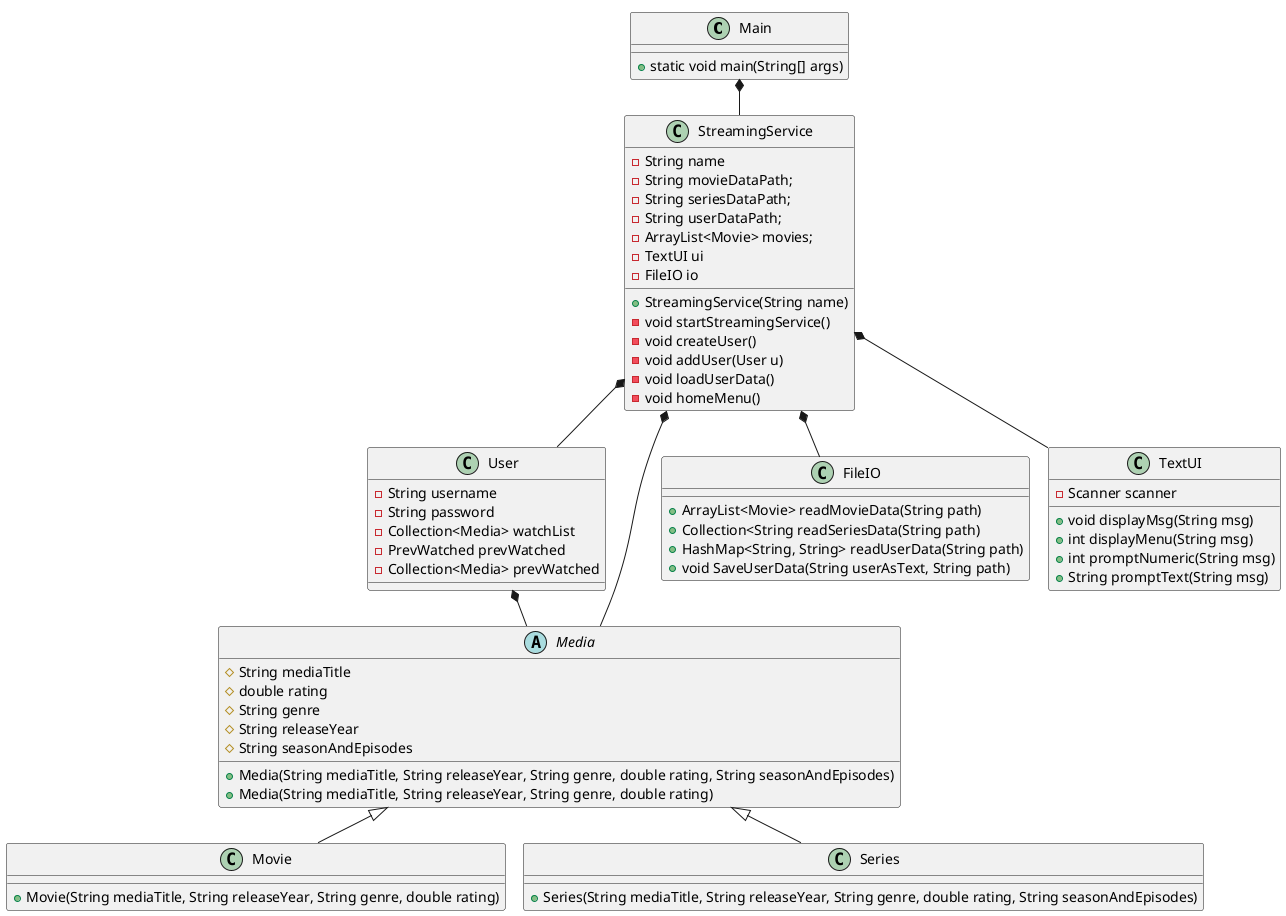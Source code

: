 @startuml
!pragma layout smetana

class Main {
+ static void main(String[] args)
}

class StreamingService{
- String name
- String movieDataPath;
- String seriesDataPath;
- String userDataPath;
- ArrayList<Movie> movies;
- TextUI ui
- FileIO io
+ StreamingService(String name)
- void startStreamingService()
- void createUser()
- void addUser(User u)
- void loadUserData()
- void homeMenu()


}

class User {
- String username
- String password
- Collection<Media> watchList
- PrevWatched prevWatched
- Collection<Media> prevWatched

}


abstract class Media{
# String mediaTitle
# double rating
# String genre
# String releaseYear
# String seasonAndEpisodes
+Media(String mediaTitle, String releaseYear, String genre, double rating, String seasonAndEpisodes)
+Media(String mediaTitle, String releaseYear, String genre, double rating)
}

class Movie{
+ Movie(String mediaTitle, String releaseYear, String genre, double rating)
'metode der loader liste over film?

}

class Series{
+Series(String mediaTitle, String releaseYear, String genre, double rating, String seasonAndEpisodes)
'metode der loader liste over serier?
}

class FileIO {
+ ArrayList<Movie> readMovieData(String path)
+ Collection<String readSeriesData(String path)
+ HashMap<String, String> readUserData(String path)
+ void SaveUserData(String userAsText, String path)
}

class TextUI {
- Scanner scanner
+ void displayMsg(String msg)
+ int displayMenu(String msg)
+ int promptNumeric(String msg)
+ String promptText(String msg)

}

Main *-- StreamingService
StreamingService *-- User
StreamingService *-- FileIO
StreamingService *-- TextUI
Media <|-- Movie
Media <|-- Series
StreamingService *-- Media
User *-- Media
@enduml